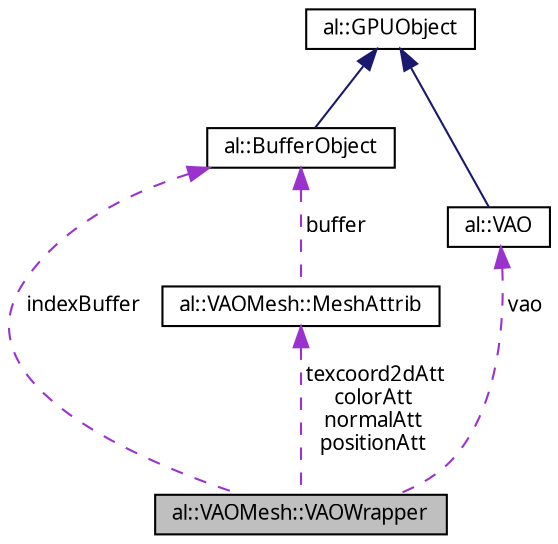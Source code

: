 digraph "al::VAOMesh::VAOWrapper"
{
 // LATEX_PDF_SIZE
  bgcolor="transparent";
  edge [fontname="FreeSans.ttf",fontsize="10",labelfontname="FreeSans.ttf",labelfontsize="10"];
  node [fontname="FreeSans.ttf",fontsize="10",shape=record];
  Node1 [label="al::VAOMesh::VAOWrapper",height=0.2,width=0.4,color="black", fillcolor="grey75", style="filled", fontcolor="black",tooltip=" "];
  Node2 -> Node1 [dir="back",color="darkorchid3",fontsize="10",style="dashed",label=" texcoord2dAtt\ncolorAtt\nnormalAtt\npositionAtt" ,fontname="FreeSans.ttf"];
  Node2 [label="al::VAOMesh::MeshAttrib",height=0.2,width=0.4,color="black",URL="$structal_1_1_v_a_o_mesh_1_1_mesh_attrib.html",tooltip=" "];
  Node3 -> Node2 [dir="back",color="darkorchid3",fontsize="10",style="dashed",label=" buffer" ,fontname="FreeSans.ttf"];
  Node3 [label="al::BufferObject",height=0.2,width=0.4,color="black",URL="$classal_1_1_buffer_object.html",tooltip=" "];
  Node4 -> Node3 [dir="back",color="midnightblue",fontsize="10",style="solid",fontname="FreeSans.ttf"];
  Node4 [label="al::GPUObject",height=0.2,width=0.4,color="black",URL="$classal_1_1_g_p_u_object.html",tooltip=" "];
  Node3 -> Node1 [dir="back",color="darkorchid3",fontsize="10",style="dashed",label=" indexBuffer" ,fontname="FreeSans.ttf"];
  Node5 -> Node1 [dir="back",color="darkorchid3",fontsize="10",style="dashed",label=" vao" ,fontname="FreeSans.ttf"];
  Node5 [label="al::VAO",height=0.2,width=0.4,color="black",URL="$classal_1_1_v_a_o.html",tooltip=" "];
  Node4 -> Node5 [dir="back",color="midnightblue",fontsize="10",style="solid",fontname="FreeSans.ttf"];
}
